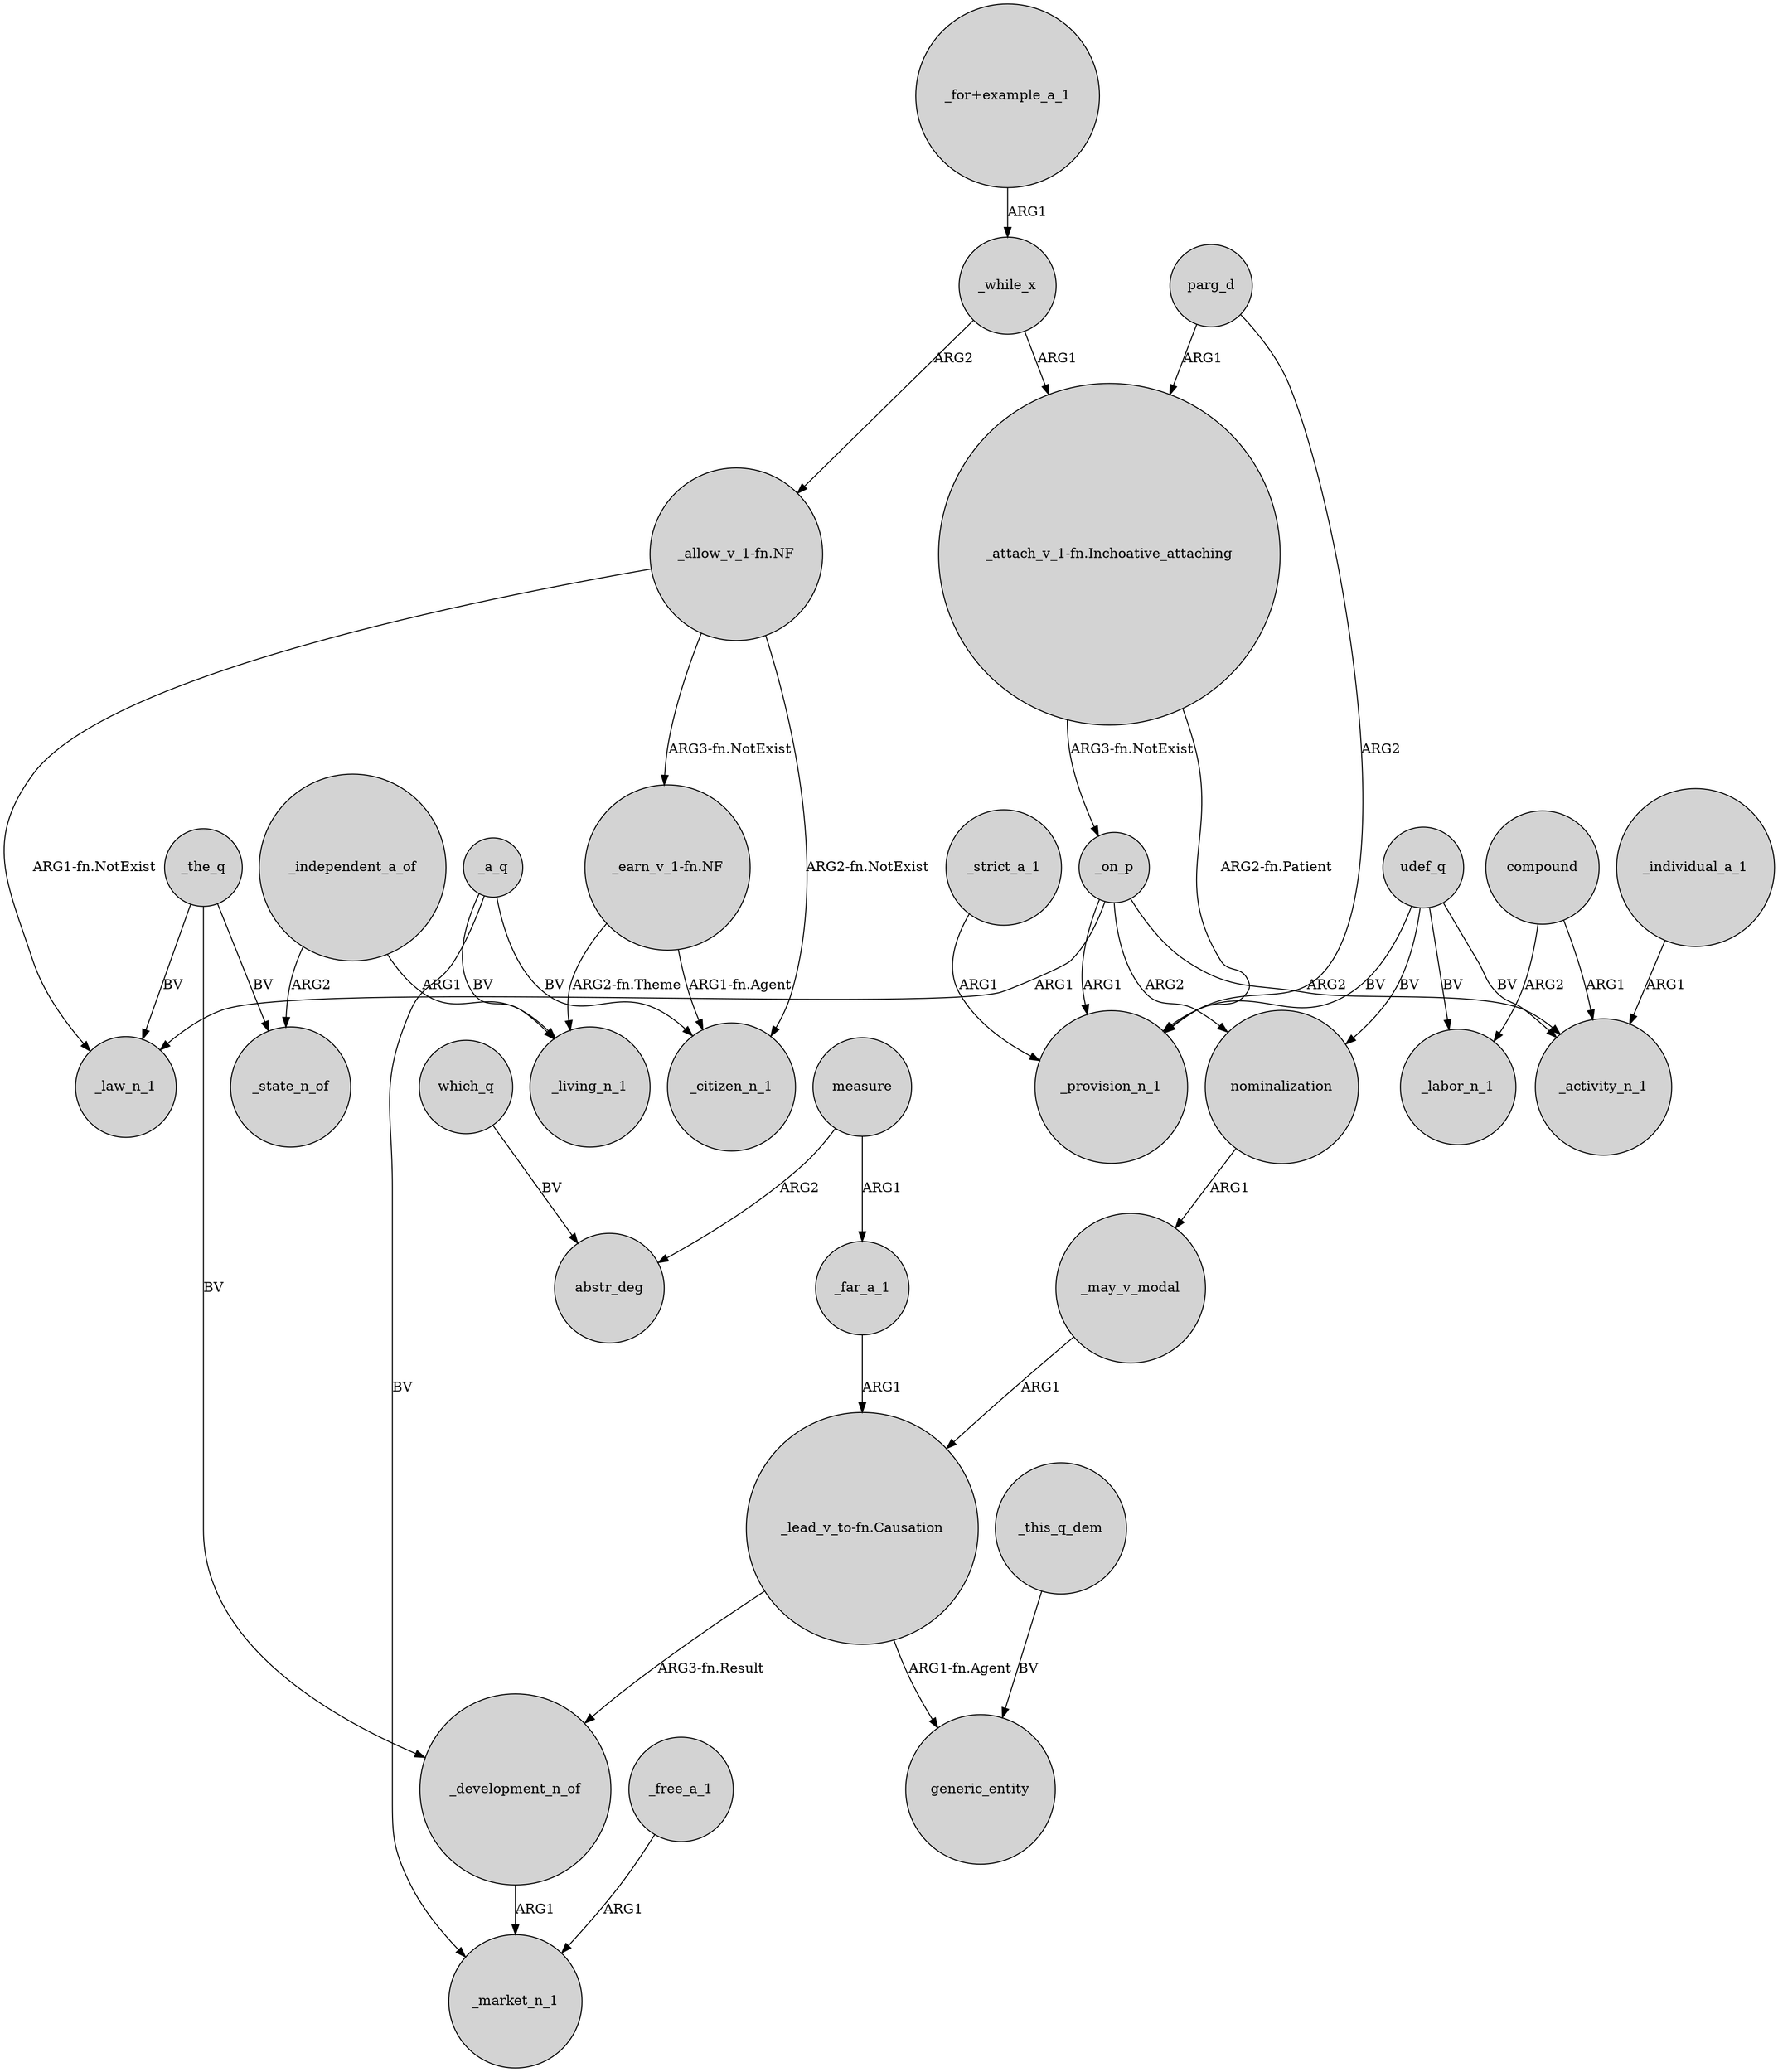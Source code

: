 digraph {
	node [shape=circle style=filled]
	"_allow_v_1-fn.NF" -> _law_n_1 [label="ARG1-fn.NotExist"]
	measure -> abstr_deg [label=ARG2]
	nominalization -> _may_v_modal [label=ARG1]
	_strict_a_1 -> _provision_n_1 [label=ARG1]
	_the_q -> _development_n_of [label=BV]
	_on_p -> _law_n_1 [label=ARG1]
	udef_q -> _activity_n_1 [label=BV]
	"_attach_v_1-fn.Inchoative_attaching" -> _provision_n_1 [label="ARG2-fn.Patient"]
	_a_q -> _citizen_n_1 [label=BV]
	_on_p -> nominalization [label=ARG2]
	"_allow_v_1-fn.NF" -> _citizen_n_1 [label="ARG2-fn.NotExist"]
	_a_q -> _living_n_1 [label=BV]
	_free_a_1 -> _market_n_1 [label=ARG1]
	compound -> _labor_n_1 [label=ARG2]
	_independent_a_of -> _state_n_of [label=ARG2]
	_the_q -> _state_n_of [label=BV]
	udef_q -> _provision_n_1 [label=BV]
	parg_d -> "_attach_v_1-fn.Inchoative_attaching" [label=ARG1]
	"_earn_v_1-fn.NF" -> _citizen_n_1 [label="ARG1-fn.Agent"]
	udef_q -> _labor_n_1 [label=BV]
	"_earn_v_1-fn.NF" -> _living_n_1 [label="ARG2-fn.Theme"]
	_individual_a_1 -> _activity_n_1 [label=ARG1]
	parg_d -> _provision_n_1 [label=ARG2]
	_while_x -> "_allow_v_1-fn.NF" [label=ARG2]
	_this_q_dem -> generic_entity [label=BV]
	_development_n_of -> _market_n_1 [label=ARG1]
	_while_x -> "_attach_v_1-fn.Inchoative_attaching" [label=ARG1]
	compound -> _activity_n_1 [label=ARG1]
	_independent_a_of -> _living_n_1 [label=ARG1]
	_may_v_modal -> "_lead_v_to-fn.Causation" [label=ARG1]
	_the_q -> _law_n_1 [label=BV]
	which_q -> abstr_deg [label=BV]
	udef_q -> nominalization [label=BV]
	_a_q -> _market_n_1 [label=BV]
	"_for+example_a_1" -> _while_x [label=ARG1]
	_far_a_1 -> "_lead_v_to-fn.Causation" [label=ARG1]
	"_attach_v_1-fn.Inchoative_attaching" -> _on_p [label="ARG3-fn.NotExist"]
	"_lead_v_to-fn.Causation" -> _development_n_of [label="ARG3-fn.Result"]
	_on_p -> _activity_n_1 [label=ARG2]
	"_allow_v_1-fn.NF" -> "_earn_v_1-fn.NF" [label="ARG3-fn.NotExist"]
	_on_p -> _provision_n_1 [label=ARG1]
	measure -> _far_a_1 [label=ARG1]
	"_lead_v_to-fn.Causation" -> generic_entity [label="ARG1-fn.Agent"]
}
